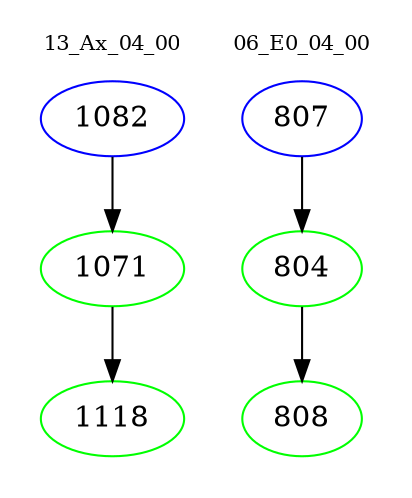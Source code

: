 digraph{
subgraph cluster_0 {
color = white
label = "13_Ax_04_00";
fontsize=10;
T0_1082 [label="1082", color="blue"]
T0_1082 -> T0_1071 [color="black"]
T0_1071 [label="1071", color="green"]
T0_1071 -> T0_1118 [color="black"]
T0_1118 [label="1118", color="green"]
}
subgraph cluster_1 {
color = white
label = "06_E0_04_00";
fontsize=10;
T1_807 [label="807", color="blue"]
T1_807 -> T1_804 [color="black"]
T1_804 [label="804", color="green"]
T1_804 -> T1_808 [color="black"]
T1_808 [label="808", color="green"]
}
}
